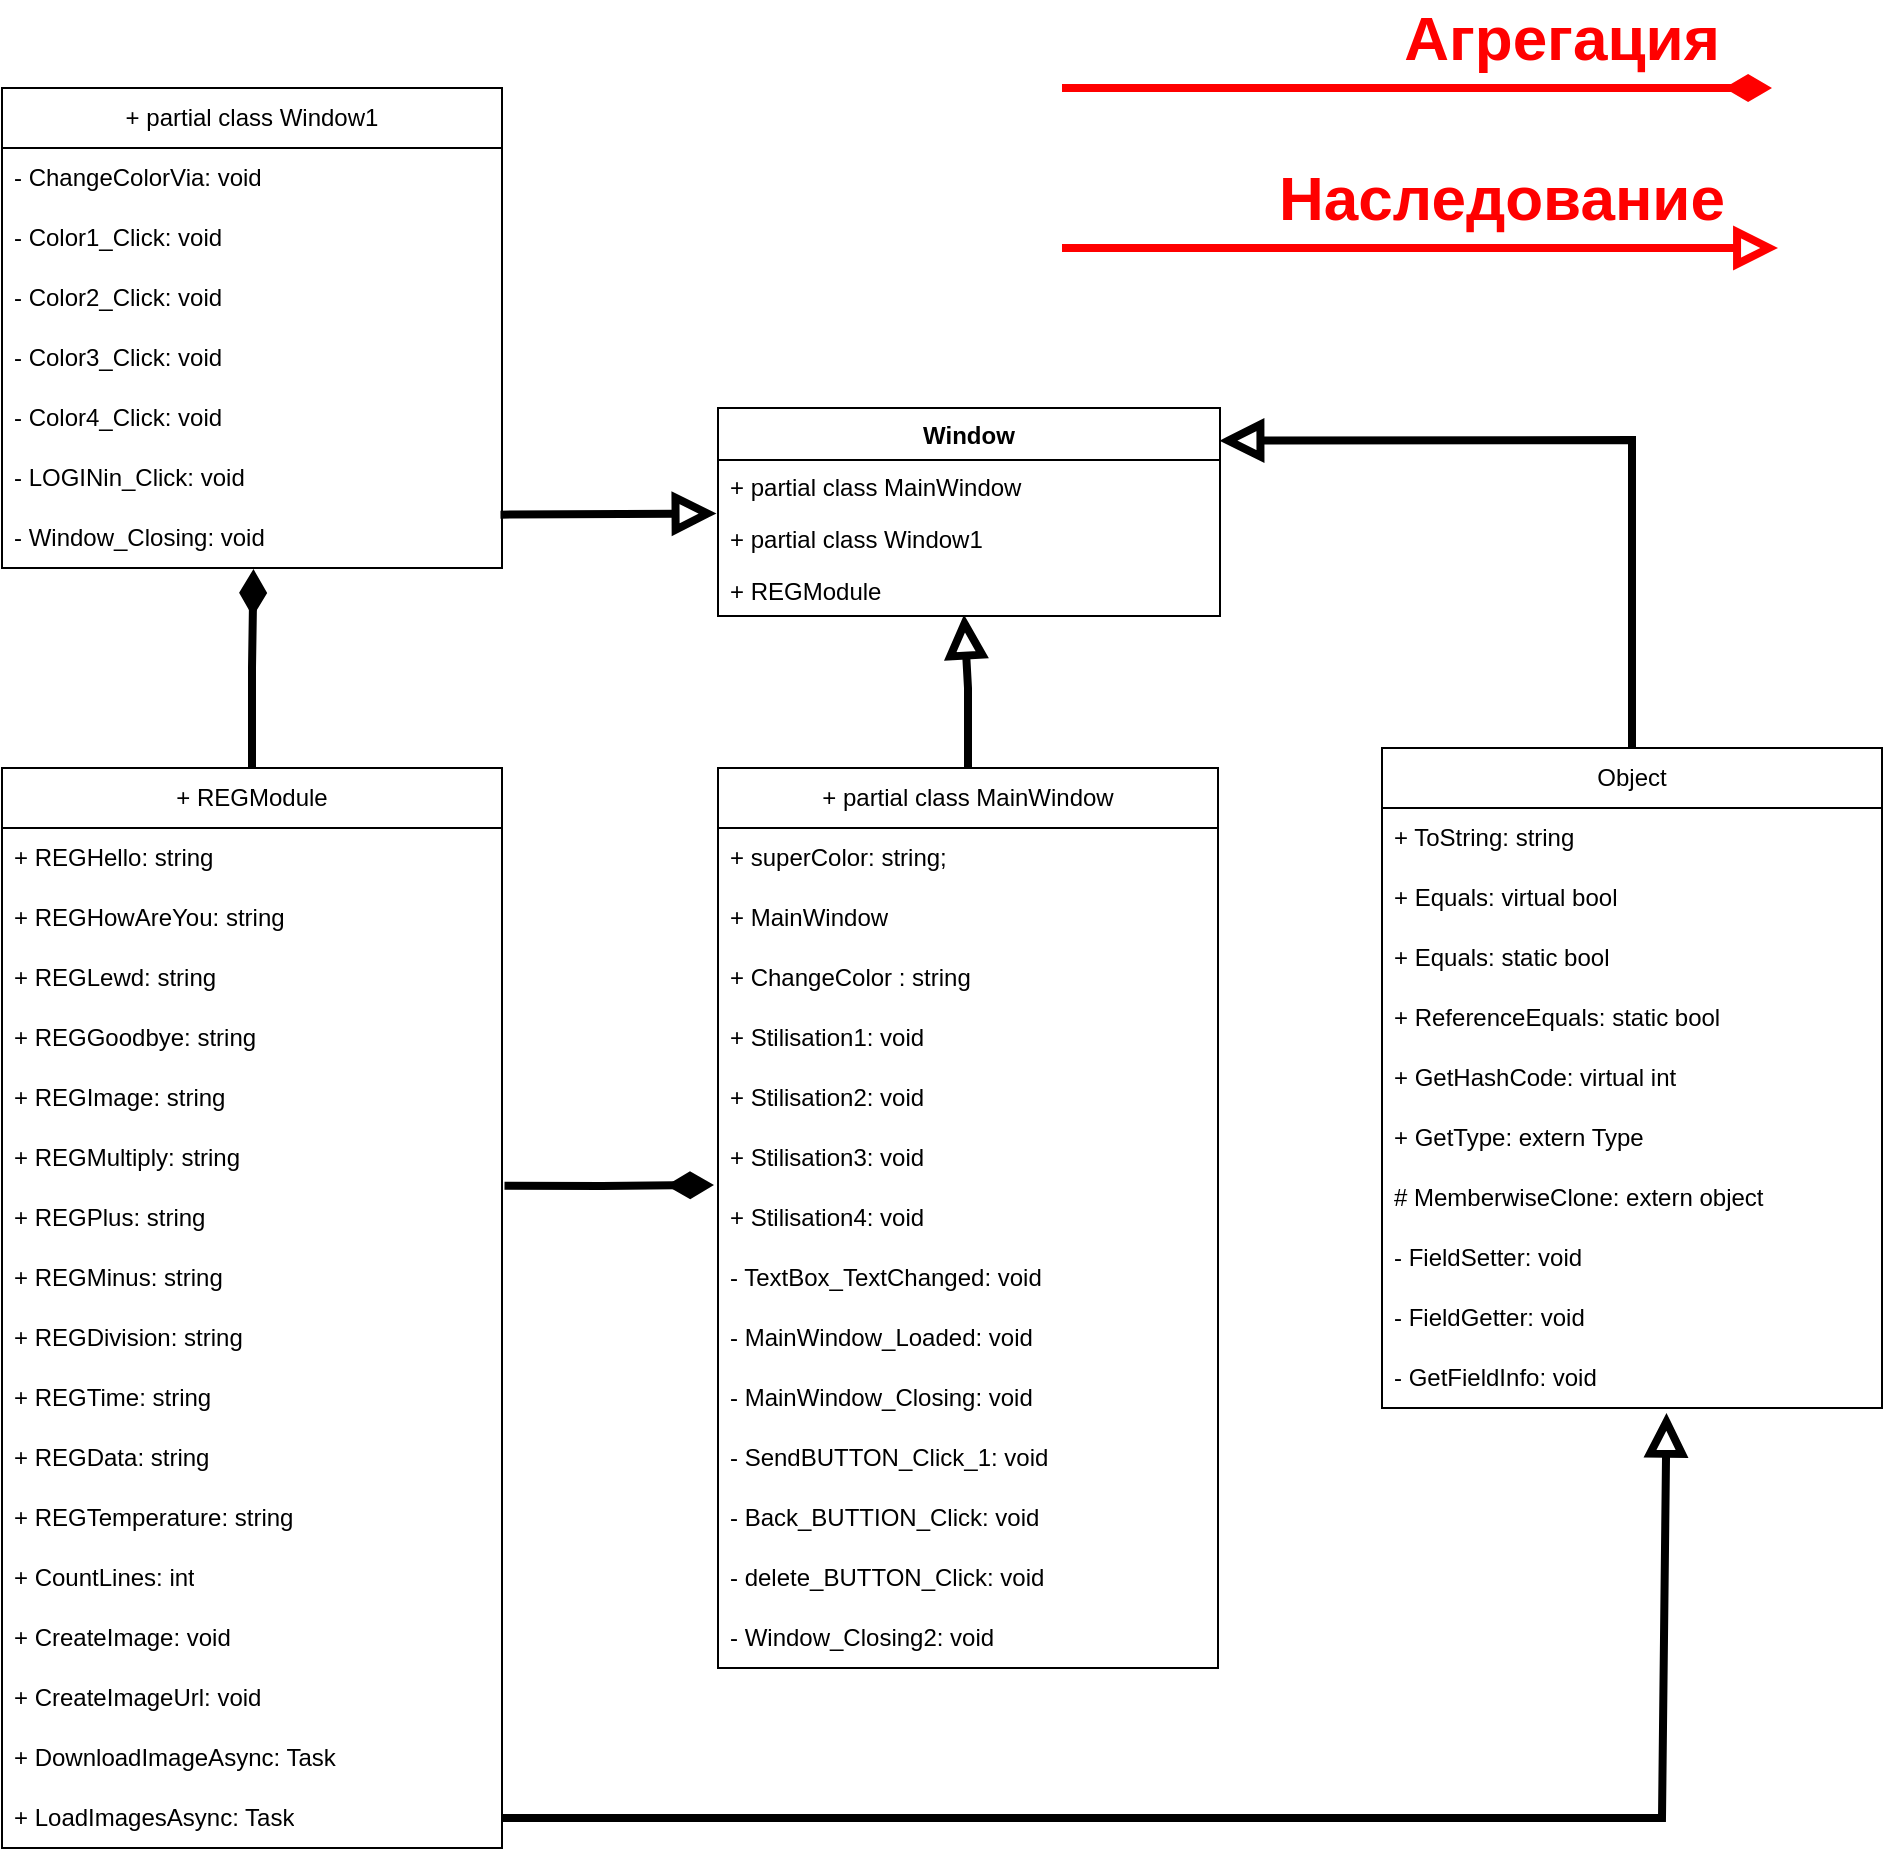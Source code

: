 <mxfile version="24.0.1" type="device">
  <diagram name="Страница — 1" id="qtTj4QE0dgnF-Fl3R3aX">
    <mxGraphModel dx="3122" dy="2361" grid="1" gridSize="10" guides="1" tooltips="1" connect="1" arrows="1" fold="1" page="1" pageScale="1" pageWidth="827" pageHeight="1169" math="0" shadow="0">
      <root>
        <mxCell id="0" />
        <mxCell id="1" parent="0" />
        <mxCell id="UfYAjE74CpJN3u23NlH2-1" value="&lt;span style=&quot;text-align: left;&quot;&gt;+&amp;nbsp;partial class MainWindow&lt;/span&gt;" style="swimlane;fontStyle=0;childLayout=stackLayout;horizontal=1;startSize=30;horizontalStack=0;resizeParent=1;resizeParentMax=0;resizeLast=0;collapsible=1;marginBottom=0;whiteSpace=wrap;html=1;" vertex="1" parent="1">
          <mxGeometry x="288" y="150" width="250" height="450" as="geometry" />
        </mxCell>
        <mxCell id="UfYAjE74CpJN3u23NlH2-2" value="+ superColor: string;" style="text;strokeColor=none;fillColor=none;align=left;verticalAlign=middle;spacingLeft=4;spacingRight=4;overflow=hidden;points=[[0,0.5],[1,0.5]];portConstraint=eastwest;rotatable=0;whiteSpace=wrap;html=1;" vertex="1" parent="UfYAjE74CpJN3u23NlH2-1">
          <mxGeometry y="30" width="250" height="30" as="geometry" />
        </mxCell>
        <mxCell id="UfYAjE74CpJN3u23NlH2-3" value="+ MainWindow" style="text;strokeColor=none;fillColor=none;align=left;verticalAlign=middle;spacingLeft=4;spacingRight=4;overflow=hidden;points=[[0,0.5],[1,0.5]];portConstraint=eastwest;rotatable=0;whiteSpace=wrap;html=1;" vertex="1" parent="UfYAjE74CpJN3u23NlH2-1">
          <mxGeometry y="60" width="250" height="30" as="geometry" />
        </mxCell>
        <mxCell id="UfYAjE74CpJN3u23NlH2-4" value="+ ChangeColor : string" style="text;strokeColor=none;fillColor=none;align=left;verticalAlign=middle;spacingLeft=4;spacingRight=4;overflow=hidden;points=[[0,0.5],[1,0.5]];portConstraint=eastwest;rotatable=0;whiteSpace=wrap;html=1;" vertex="1" parent="UfYAjE74CpJN3u23NlH2-1">
          <mxGeometry y="90" width="250" height="30" as="geometry" />
        </mxCell>
        <mxCell id="UfYAjE74CpJN3u23NlH2-5" value="+ Stilisation1: void" style="text;strokeColor=none;fillColor=none;align=left;verticalAlign=middle;spacingLeft=4;spacingRight=4;overflow=hidden;points=[[0,0.5],[1,0.5]];portConstraint=eastwest;rotatable=0;whiteSpace=wrap;html=1;" vertex="1" parent="UfYAjE74CpJN3u23NlH2-1">
          <mxGeometry y="120" width="250" height="30" as="geometry" />
        </mxCell>
        <mxCell id="UfYAjE74CpJN3u23NlH2-6" value="+ Stilisation2: void" style="text;strokeColor=none;fillColor=none;align=left;verticalAlign=middle;spacingLeft=4;spacingRight=4;overflow=hidden;points=[[0,0.5],[1,0.5]];portConstraint=eastwest;rotatable=0;whiteSpace=wrap;html=1;" vertex="1" parent="UfYAjE74CpJN3u23NlH2-1">
          <mxGeometry y="150" width="250" height="30" as="geometry" />
        </mxCell>
        <mxCell id="UfYAjE74CpJN3u23NlH2-7" value="+ Stilisation3: void" style="text;strokeColor=none;fillColor=none;align=left;verticalAlign=middle;spacingLeft=4;spacingRight=4;overflow=hidden;points=[[0,0.5],[1,0.5]];portConstraint=eastwest;rotatable=0;whiteSpace=wrap;html=1;" vertex="1" parent="UfYAjE74CpJN3u23NlH2-1">
          <mxGeometry y="180" width="250" height="30" as="geometry" />
        </mxCell>
        <mxCell id="UfYAjE74CpJN3u23NlH2-8" value="+ Stilisation4: void" style="text;strokeColor=none;fillColor=none;align=left;verticalAlign=middle;spacingLeft=4;spacingRight=4;overflow=hidden;points=[[0,0.5],[1,0.5]];portConstraint=eastwest;rotatable=0;whiteSpace=wrap;html=1;" vertex="1" parent="UfYAjE74CpJN3u23NlH2-1">
          <mxGeometry y="210" width="250" height="30" as="geometry" />
        </mxCell>
        <mxCell id="UfYAjE74CpJN3u23NlH2-9" value="- TextBox_TextChanged: void" style="text;strokeColor=none;fillColor=none;align=left;verticalAlign=middle;spacingLeft=4;spacingRight=4;overflow=hidden;points=[[0,0.5],[1,0.5]];portConstraint=eastwest;rotatable=0;whiteSpace=wrap;html=1;" vertex="1" parent="UfYAjE74CpJN3u23NlH2-1">
          <mxGeometry y="240" width="250" height="30" as="geometry" />
        </mxCell>
        <mxCell id="UfYAjE74CpJN3u23NlH2-10" value="- MainWindow_Loaded: void" style="text;strokeColor=none;fillColor=none;align=left;verticalAlign=middle;spacingLeft=4;spacingRight=4;overflow=hidden;points=[[0,0.5],[1,0.5]];portConstraint=eastwest;rotatable=0;whiteSpace=wrap;html=1;" vertex="1" parent="UfYAjE74CpJN3u23NlH2-1">
          <mxGeometry y="270" width="250" height="30" as="geometry" />
        </mxCell>
        <mxCell id="UfYAjE74CpJN3u23NlH2-11" value="- MainWindow_Closing: void" style="text;strokeColor=none;fillColor=none;align=left;verticalAlign=middle;spacingLeft=4;spacingRight=4;overflow=hidden;points=[[0,0.5],[1,0.5]];portConstraint=eastwest;rotatable=0;whiteSpace=wrap;html=1;" vertex="1" parent="UfYAjE74CpJN3u23NlH2-1">
          <mxGeometry y="300" width="250" height="30" as="geometry" />
        </mxCell>
        <mxCell id="UfYAjE74CpJN3u23NlH2-12" value="- SendBUTTON_Click_1: void" style="text;strokeColor=none;fillColor=none;align=left;verticalAlign=middle;spacingLeft=4;spacingRight=4;overflow=hidden;points=[[0,0.5],[1,0.5]];portConstraint=eastwest;rotatable=0;whiteSpace=wrap;html=1;" vertex="1" parent="UfYAjE74CpJN3u23NlH2-1">
          <mxGeometry y="330" width="250" height="30" as="geometry" />
        </mxCell>
        <mxCell id="UfYAjE74CpJN3u23NlH2-13" value="- Back_BUTTION_Click: void" style="text;strokeColor=none;fillColor=none;align=left;verticalAlign=middle;spacingLeft=4;spacingRight=4;overflow=hidden;points=[[0,0.5],[1,0.5]];portConstraint=eastwest;rotatable=0;whiteSpace=wrap;html=1;" vertex="1" parent="UfYAjE74CpJN3u23NlH2-1">
          <mxGeometry y="360" width="250" height="30" as="geometry" />
        </mxCell>
        <mxCell id="UfYAjE74CpJN3u23NlH2-14" value="- delete_BUTTON_Click: void" style="text;strokeColor=none;fillColor=none;align=left;verticalAlign=middle;spacingLeft=4;spacingRight=4;overflow=hidden;points=[[0,0.5],[1,0.5]];portConstraint=eastwest;rotatable=0;whiteSpace=wrap;html=1;" vertex="1" parent="UfYAjE74CpJN3u23NlH2-1">
          <mxGeometry y="390" width="250" height="30" as="geometry" />
        </mxCell>
        <mxCell id="UfYAjE74CpJN3u23NlH2-15" value="- Window_Closing2: void" style="text;strokeColor=none;fillColor=none;align=left;verticalAlign=middle;spacingLeft=4;spacingRight=4;overflow=hidden;points=[[0,0.5],[1,0.5]];portConstraint=eastwest;rotatable=0;whiteSpace=wrap;html=1;" vertex="1" parent="UfYAjE74CpJN3u23NlH2-1">
          <mxGeometry y="420" width="250" height="30" as="geometry" />
        </mxCell>
        <mxCell id="UfYAjE74CpJN3u23NlH2-17" value="&lt;span style=&quot;text-align: left;&quot;&gt;+&amp;nbsp;partial class Window1&lt;/span&gt;" style="swimlane;fontStyle=0;childLayout=stackLayout;horizontal=1;startSize=30;horizontalStack=0;resizeParent=1;resizeParentMax=0;resizeLast=0;collapsible=1;marginBottom=0;whiteSpace=wrap;html=1;" vertex="1" parent="1">
          <mxGeometry x="-70" y="-190" width="250" height="240" as="geometry" />
        </mxCell>
        <mxCell id="UfYAjE74CpJN3u23NlH2-25" value="- ChangeColorVia: void" style="text;strokeColor=none;fillColor=none;align=left;verticalAlign=middle;spacingLeft=4;spacingRight=4;overflow=hidden;points=[[0,0.5],[1,0.5]];portConstraint=eastwest;rotatable=0;whiteSpace=wrap;html=1;" vertex="1" parent="UfYAjE74CpJN3u23NlH2-17">
          <mxGeometry y="30" width="250" height="30" as="geometry" />
        </mxCell>
        <mxCell id="UfYAjE74CpJN3u23NlH2-26" value="- Color1_Click: void" style="text;strokeColor=none;fillColor=none;align=left;verticalAlign=middle;spacingLeft=4;spacingRight=4;overflow=hidden;points=[[0,0.5],[1,0.5]];portConstraint=eastwest;rotatable=0;whiteSpace=wrap;html=1;" vertex="1" parent="UfYAjE74CpJN3u23NlH2-17">
          <mxGeometry y="60" width="250" height="30" as="geometry" />
        </mxCell>
        <mxCell id="UfYAjE74CpJN3u23NlH2-27" value="- Color2_Click: void" style="text;strokeColor=none;fillColor=none;align=left;verticalAlign=middle;spacingLeft=4;spacingRight=4;overflow=hidden;points=[[0,0.5],[1,0.5]];portConstraint=eastwest;rotatable=0;whiteSpace=wrap;html=1;" vertex="1" parent="UfYAjE74CpJN3u23NlH2-17">
          <mxGeometry y="90" width="250" height="30" as="geometry" />
        </mxCell>
        <mxCell id="UfYAjE74CpJN3u23NlH2-28" value="- Color3_Click: void" style="text;strokeColor=none;fillColor=none;align=left;verticalAlign=middle;spacingLeft=4;spacingRight=4;overflow=hidden;points=[[0,0.5],[1,0.5]];portConstraint=eastwest;rotatable=0;whiteSpace=wrap;html=1;" vertex="1" parent="UfYAjE74CpJN3u23NlH2-17">
          <mxGeometry y="120" width="250" height="30" as="geometry" />
        </mxCell>
        <mxCell id="UfYAjE74CpJN3u23NlH2-29" value="- Color4_Click: void" style="text;strokeColor=none;fillColor=none;align=left;verticalAlign=middle;spacingLeft=4;spacingRight=4;overflow=hidden;points=[[0,0.5],[1,0.5]];portConstraint=eastwest;rotatable=0;whiteSpace=wrap;html=1;" vertex="1" parent="UfYAjE74CpJN3u23NlH2-17">
          <mxGeometry y="150" width="250" height="30" as="geometry" />
        </mxCell>
        <mxCell id="UfYAjE74CpJN3u23NlH2-30" value="- LOGINin_Click: void" style="text;strokeColor=none;fillColor=none;align=left;verticalAlign=middle;spacingLeft=4;spacingRight=4;overflow=hidden;points=[[0,0.5],[1,0.5]];portConstraint=eastwest;rotatable=0;whiteSpace=wrap;html=1;" vertex="1" parent="UfYAjE74CpJN3u23NlH2-17">
          <mxGeometry y="180" width="250" height="30" as="geometry" />
        </mxCell>
        <mxCell id="UfYAjE74CpJN3u23NlH2-31" value="- Window_Closing: void" style="text;strokeColor=none;fillColor=none;align=left;verticalAlign=middle;spacingLeft=4;spacingRight=4;overflow=hidden;points=[[0,0.5],[1,0.5]];portConstraint=eastwest;rotatable=0;whiteSpace=wrap;html=1;" vertex="1" parent="UfYAjE74CpJN3u23NlH2-17">
          <mxGeometry y="210" width="250" height="30" as="geometry" />
        </mxCell>
        <mxCell id="UfYAjE74CpJN3u23NlH2-32" value="+ REGModule" style="swimlane;fontStyle=0;childLayout=stackLayout;horizontal=1;startSize=30;horizontalStack=0;resizeParent=1;resizeParentMax=0;resizeLast=0;collapsible=1;marginBottom=0;whiteSpace=wrap;html=1;" vertex="1" parent="1">
          <mxGeometry x="-70" y="150" width="250" height="540" as="geometry" />
        </mxCell>
        <mxCell id="UfYAjE74CpJN3u23NlH2-33" value="+ REGHello: string" style="text;strokeColor=none;fillColor=none;align=left;verticalAlign=middle;spacingLeft=4;spacingRight=4;overflow=hidden;points=[[0,0.5],[1,0.5]];portConstraint=eastwest;rotatable=0;whiteSpace=wrap;html=1;" vertex="1" parent="UfYAjE74CpJN3u23NlH2-32">
          <mxGeometry y="30" width="250" height="30" as="geometry" />
        </mxCell>
        <mxCell id="UfYAjE74CpJN3u23NlH2-40" value="+ REGHowAreYou: string" style="text;strokeColor=none;fillColor=none;align=left;verticalAlign=middle;spacingLeft=4;spacingRight=4;overflow=hidden;points=[[0,0.5],[1,0.5]];portConstraint=eastwest;rotatable=0;whiteSpace=wrap;html=1;" vertex="1" parent="UfYAjE74CpJN3u23NlH2-32">
          <mxGeometry y="60" width="250" height="30" as="geometry" />
        </mxCell>
        <mxCell id="UfYAjE74CpJN3u23NlH2-41" value="+ REGLewd: string" style="text;strokeColor=none;fillColor=none;align=left;verticalAlign=middle;spacingLeft=4;spacingRight=4;overflow=hidden;points=[[0,0.5],[1,0.5]];portConstraint=eastwest;rotatable=0;whiteSpace=wrap;html=1;" vertex="1" parent="UfYAjE74CpJN3u23NlH2-32">
          <mxGeometry y="90" width="250" height="30" as="geometry" />
        </mxCell>
        <mxCell id="UfYAjE74CpJN3u23NlH2-42" value="+ REGGoodbye: string" style="text;strokeColor=none;fillColor=none;align=left;verticalAlign=middle;spacingLeft=4;spacingRight=4;overflow=hidden;points=[[0,0.5],[1,0.5]];portConstraint=eastwest;rotatable=0;whiteSpace=wrap;html=1;" vertex="1" parent="UfYAjE74CpJN3u23NlH2-32">
          <mxGeometry y="120" width="250" height="30" as="geometry" />
        </mxCell>
        <mxCell id="UfYAjE74CpJN3u23NlH2-43" value="+ REGImage: string" style="text;strokeColor=none;fillColor=none;align=left;verticalAlign=middle;spacingLeft=4;spacingRight=4;overflow=hidden;points=[[0,0.5],[1,0.5]];portConstraint=eastwest;rotatable=0;whiteSpace=wrap;html=1;" vertex="1" parent="UfYAjE74CpJN3u23NlH2-32">
          <mxGeometry y="150" width="250" height="30" as="geometry" />
        </mxCell>
        <mxCell id="UfYAjE74CpJN3u23NlH2-44" value="+ REGMultiply: string" style="text;strokeColor=none;fillColor=none;align=left;verticalAlign=middle;spacingLeft=4;spacingRight=4;overflow=hidden;points=[[0,0.5],[1,0.5]];portConstraint=eastwest;rotatable=0;whiteSpace=wrap;html=1;" vertex="1" parent="UfYAjE74CpJN3u23NlH2-32">
          <mxGeometry y="180" width="250" height="30" as="geometry" />
        </mxCell>
        <mxCell id="UfYAjE74CpJN3u23NlH2-45" value="+ REGPlus: string" style="text;strokeColor=none;fillColor=none;align=left;verticalAlign=middle;spacingLeft=4;spacingRight=4;overflow=hidden;points=[[0,0.5],[1,0.5]];portConstraint=eastwest;rotatable=0;whiteSpace=wrap;html=1;" vertex="1" parent="UfYAjE74CpJN3u23NlH2-32">
          <mxGeometry y="210" width="250" height="30" as="geometry" />
        </mxCell>
        <mxCell id="UfYAjE74CpJN3u23NlH2-46" value="+ REGMinus: string" style="text;strokeColor=none;fillColor=none;align=left;verticalAlign=middle;spacingLeft=4;spacingRight=4;overflow=hidden;points=[[0,0.5],[1,0.5]];portConstraint=eastwest;rotatable=0;whiteSpace=wrap;html=1;" vertex="1" parent="UfYAjE74CpJN3u23NlH2-32">
          <mxGeometry y="240" width="250" height="30" as="geometry" />
        </mxCell>
        <mxCell id="UfYAjE74CpJN3u23NlH2-47" value="+ REGDivision: string" style="text;strokeColor=none;fillColor=none;align=left;verticalAlign=middle;spacingLeft=4;spacingRight=4;overflow=hidden;points=[[0,0.5],[1,0.5]];portConstraint=eastwest;rotatable=0;whiteSpace=wrap;html=1;" vertex="1" parent="UfYAjE74CpJN3u23NlH2-32">
          <mxGeometry y="270" width="250" height="30" as="geometry" />
        </mxCell>
        <mxCell id="UfYAjE74CpJN3u23NlH2-48" value="+ REGTime: string" style="text;strokeColor=none;fillColor=none;align=left;verticalAlign=middle;spacingLeft=4;spacingRight=4;overflow=hidden;points=[[0,0.5],[1,0.5]];portConstraint=eastwest;rotatable=0;whiteSpace=wrap;html=1;" vertex="1" parent="UfYAjE74CpJN3u23NlH2-32">
          <mxGeometry y="300" width="250" height="30" as="geometry" />
        </mxCell>
        <mxCell id="UfYAjE74CpJN3u23NlH2-49" value="+ REGData: string" style="text;strokeColor=none;fillColor=none;align=left;verticalAlign=middle;spacingLeft=4;spacingRight=4;overflow=hidden;points=[[0,0.5],[1,0.5]];portConstraint=eastwest;rotatable=0;whiteSpace=wrap;html=1;" vertex="1" parent="UfYAjE74CpJN3u23NlH2-32">
          <mxGeometry y="330" width="250" height="30" as="geometry" />
        </mxCell>
        <mxCell id="UfYAjE74CpJN3u23NlH2-50" value="+ REGTemperature: string" style="text;strokeColor=none;fillColor=none;align=left;verticalAlign=middle;spacingLeft=4;spacingRight=4;overflow=hidden;points=[[0,0.5],[1,0.5]];portConstraint=eastwest;rotatable=0;whiteSpace=wrap;html=1;" vertex="1" parent="UfYAjE74CpJN3u23NlH2-32">
          <mxGeometry y="360" width="250" height="30" as="geometry" />
        </mxCell>
        <mxCell id="UfYAjE74CpJN3u23NlH2-51" value="+ CountLines: int" style="text;strokeColor=none;fillColor=none;align=left;verticalAlign=middle;spacingLeft=4;spacingRight=4;overflow=hidden;points=[[0,0.5],[1,0.5]];portConstraint=eastwest;rotatable=0;whiteSpace=wrap;html=1;" vertex="1" parent="UfYAjE74CpJN3u23NlH2-32">
          <mxGeometry y="390" width="250" height="30" as="geometry" />
        </mxCell>
        <mxCell id="UfYAjE74CpJN3u23NlH2-52" value="+ CreateImage: void" style="text;strokeColor=none;fillColor=none;align=left;verticalAlign=middle;spacingLeft=4;spacingRight=4;overflow=hidden;points=[[0,0.5],[1,0.5]];portConstraint=eastwest;rotatable=0;whiteSpace=wrap;html=1;" vertex="1" parent="UfYAjE74CpJN3u23NlH2-32">
          <mxGeometry y="420" width="250" height="30" as="geometry" />
        </mxCell>
        <mxCell id="UfYAjE74CpJN3u23NlH2-55" value="+ CreateImageUrl: void" style="text;strokeColor=none;fillColor=none;align=left;verticalAlign=middle;spacingLeft=4;spacingRight=4;overflow=hidden;points=[[0,0.5],[1,0.5]];portConstraint=eastwest;rotatable=0;whiteSpace=wrap;html=1;" vertex="1" parent="UfYAjE74CpJN3u23NlH2-32">
          <mxGeometry y="450" width="250" height="30" as="geometry" />
        </mxCell>
        <mxCell id="UfYAjE74CpJN3u23NlH2-53" value="+ DownloadImageAsync: Task" style="text;strokeColor=none;fillColor=none;align=left;verticalAlign=middle;spacingLeft=4;spacingRight=4;overflow=hidden;points=[[0,0.5],[1,0.5]];portConstraint=eastwest;rotatable=0;whiteSpace=wrap;html=1;" vertex="1" parent="UfYAjE74CpJN3u23NlH2-32">
          <mxGeometry y="480" width="250" height="30" as="geometry" />
        </mxCell>
        <mxCell id="UfYAjE74CpJN3u23NlH2-54" value="+ LoadImagesAsync: Task" style="text;strokeColor=none;fillColor=none;align=left;verticalAlign=middle;spacingLeft=4;spacingRight=4;overflow=hidden;points=[[0,0.5],[1,0.5]];portConstraint=eastwest;rotatable=0;whiteSpace=wrap;html=1;" vertex="1" parent="UfYAjE74CpJN3u23NlH2-32">
          <mxGeometry y="510" width="250" height="30" as="geometry" />
        </mxCell>
        <mxCell id="UfYAjE74CpJN3u23NlH2-56" value="Object" style="swimlane;fontStyle=0;childLayout=stackLayout;horizontal=1;startSize=30;horizontalStack=0;resizeParent=1;resizeParentMax=0;resizeLast=0;collapsible=1;marginBottom=0;whiteSpace=wrap;html=1;" vertex="1" parent="1">
          <mxGeometry x="620" y="140" width="250" height="330" as="geometry" />
        </mxCell>
        <mxCell id="UfYAjE74CpJN3u23NlH2-57" value="+ ToString: string" style="text;strokeColor=none;fillColor=none;align=left;verticalAlign=middle;spacingLeft=4;spacingRight=4;overflow=hidden;points=[[0,0.5],[1,0.5]];portConstraint=eastwest;rotatable=0;whiteSpace=wrap;html=1;" vertex="1" parent="UfYAjE74CpJN3u23NlH2-56">
          <mxGeometry y="30" width="250" height="30" as="geometry" />
        </mxCell>
        <mxCell id="UfYAjE74CpJN3u23NlH2-58" value="+ Equals: virtual bool" style="text;strokeColor=none;fillColor=none;align=left;verticalAlign=middle;spacingLeft=4;spacingRight=4;overflow=hidden;points=[[0,0.5],[1,0.5]];portConstraint=eastwest;rotatable=0;whiteSpace=wrap;html=1;" vertex="1" parent="UfYAjE74CpJN3u23NlH2-56">
          <mxGeometry y="60" width="250" height="30" as="geometry" />
        </mxCell>
        <mxCell id="UfYAjE74CpJN3u23NlH2-59" value="+ Equals: static bool" style="text;strokeColor=none;fillColor=none;align=left;verticalAlign=middle;spacingLeft=4;spacingRight=4;overflow=hidden;points=[[0,0.5],[1,0.5]];portConstraint=eastwest;rotatable=0;whiteSpace=wrap;html=1;" vertex="1" parent="UfYAjE74CpJN3u23NlH2-56">
          <mxGeometry y="90" width="250" height="30" as="geometry" />
        </mxCell>
        <mxCell id="UfYAjE74CpJN3u23NlH2-60" value="+ ReferenceEquals: static bool" style="text;strokeColor=none;fillColor=none;align=left;verticalAlign=middle;spacingLeft=4;spacingRight=4;overflow=hidden;points=[[0,0.5],[1,0.5]];portConstraint=eastwest;rotatable=0;whiteSpace=wrap;html=1;" vertex="1" parent="UfYAjE74CpJN3u23NlH2-56">
          <mxGeometry y="120" width="250" height="30" as="geometry" />
        </mxCell>
        <mxCell id="UfYAjE74CpJN3u23NlH2-61" value="+ GetHashCode: virtual int" style="text;strokeColor=none;fillColor=none;align=left;verticalAlign=middle;spacingLeft=4;spacingRight=4;overflow=hidden;points=[[0,0.5],[1,0.5]];portConstraint=eastwest;rotatable=0;whiteSpace=wrap;html=1;" vertex="1" parent="UfYAjE74CpJN3u23NlH2-56">
          <mxGeometry y="150" width="250" height="30" as="geometry" />
        </mxCell>
        <mxCell id="UfYAjE74CpJN3u23NlH2-62" value="+ GetType: extern Type" style="text;strokeColor=none;fillColor=none;align=left;verticalAlign=middle;spacingLeft=4;spacingRight=4;overflow=hidden;points=[[0,0.5],[1,0.5]];portConstraint=eastwest;rotatable=0;whiteSpace=wrap;html=1;" vertex="1" parent="UfYAjE74CpJN3u23NlH2-56">
          <mxGeometry y="180" width="250" height="30" as="geometry" />
        </mxCell>
        <mxCell id="UfYAjE74CpJN3u23NlH2-63" value="# MemberwiseClone: extern object" style="text;strokeColor=none;fillColor=none;align=left;verticalAlign=middle;spacingLeft=4;spacingRight=4;overflow=hidden;points=[[0,0.5],[1,0.5]];portConstraint=eastwest;rotatable=0;whiteSpace=wrap;html=1;" vertex="1" parent="UfYAjE74CpJN3u23NlH2-56">
          <mxGeometry y="210" width="250" height="30" as="geometry" />
        </mxCell>
        <mxCell id="UfYAjE74CpJN3u23NlH2-64" value="- FieldSetter: void" style="text;strokeColor=none;fillColor=none;align=left;verticalAlign=middle;spacingLeft=4;spacingRight=4;overflow=hidden;points=[[0,0.5],[1,0.5]];portConstraint=eastwest;rotatable=0;whiteSpace=wrap;html=1;" vertex="1" parent="UfYAjE74CpJN3u23NlH2-56">
          <mxGeometry y="240" width="250" height="30" as="geometry" />
        </mxCell>
        <mxCell id="UfYAjE74CpJN3u23NlH2-65" value="- FieldGetter: void" style="text;strokeColor=none;fillColor=none;align=left;verticalAlign=middle;spacingLeft=4;spacingRight=4;overflow=hidden;points=[[0,0.5],[1,0.5]];portConstraint=eastwest;rotatable=0;whiteSpace=wrap;html=1;" vertex="1" parent="UfYAjE74CpJN3u23NlH2-56">
          <mxGeometry y="270" width="250" height="30" as="geometry" />
        </mxCell>
        <mxCell id="UfYAjE74CpJN3u23NlH2-66" value="- GetFieldInfo: void" style="text;strokeColor=none;fillColor=none;align=left;verticalAlign=middle;spacingLeft=4;spacingRight=4;overflow=hidden;points=[[0,0.5],[1,0.5]];portConstraint=eastwest;rotatable=0;whiteSpace=wrap;html=1;" vertex="1" parent="UfYAjE74CpJN3u23NlH2-56">
          <mxGeometry y="300" width="250" height="30" as="geometry" />
        </mxCell>
        <mxCell id="UfYAjE74CpJN3u23NlH2-75" value="Window" style="swimlane;fontStyle=1;align=center;verticalAlign=top;childLayout=stackLayout;horizontal=1;startSize=26;horizontalStack=0;resizeParent=1;resizeParentMax=0;resizeLast=0;collapsible=1;marginBottom=0;whiteSpace=wrap;html=1;" vertex="1" parent="1">
          <mxGeometry x="288" y="-30" width="251" height="104" as="geometry" />
        </mxCell>
        <mxCell id="UfYAjE74CpJN3u23NlH2-76" value="+&amp;nbsp;partial class MainWindow" style="text;strokeColor=none;fillColor=none;align=left;verticalAlign=top;spacingLeft=4;spacingRight=4;overflow=hidden;rotatable=0;points=[[0,0.5],[1,0.5]];portConstraint=eastwest;whiteSpace=wrap;html=1;" vertex="1" parent="UfYAjE74CpJN3u23NlH2-75">
          <mxGeometry y="26" width="251" height="26" as="geometry" />
        </mxCell>
        <mxCell id="UfYAjE74CpJN3u23NlH2-78" value="+&amp;nbsp;partial class Window1" style="text;strokeColor=none;fillColor=none;align=left;verticalAlign=top;spacingLeft=4;spacingRight=4;overflow=hidden;rotatable=0;points=[[0,0.5],[1,0.5]];portConstraint=eastwest;whiteSpace=wrap;html=1;" vertex="1" parent="UfYAjE74CpJN3u23NlH2-75">
          <mxGeometry y="52" width="251" height="26" as="geometry" />
        </mxCell>
        <mxCell id="UfYAjE74CpJN3u23NlH2-77" value="+&amp;nbsp;&lt;span style=&quot;text-align: center;&quot;&gt;REGModule&lt;/span&gt;" style="text;strokeColor=none;fillColor=none;align=left;verticalAlign=top;spacingLeft=4;spacingRight=4;overflow=hidden;rotatable=0;points=[[0,0.5],[1,0.5]];portConstraint=eastwest;whiteSpace=wrap;html=1;" vertex="1" parent="UfYAjE74CpJN3u23NlH2-75">
          <mxGeometry y="78" width="251" height="26" as="geometry" />
        </mxCell>
        <mxCell id="UfYAjE74CpJN3u23NlH2-79" value="" style="endArrow=block;html=1;rounded=0;exitX=0.5;exitY=0;exitDx=0;exitDy=0;entryX=0.999;entryY=0.157;entryDx=0;entryDy=0;entryPerimeter=0;endFill=0;strokeWidth=4;startSize=6;endSize=12;" edge="1" parent="1" source="UfYAjE74CpJN3u23NlH2-56" target="UfYAjE74CpJN3u23NlH2-75">
          <mxGeometry width="50" height="50" relative="1" as="geometry">
            <mxPoint x="440" y="190" as="sourcePoint" />
            <mxPoint x="490" y="140" as="targetPoint" />
            <Array as="points">
              <mxPoint x="745" y="-14" />
            </Array>
          </mxGeometry>
        </mxCell>
        <mxCell id="UfYAjE74CpJN3u23NlH2-83" value="" style="endArrow=block;html=1;rounded=0;exitX=1;exitY=0.5;exitDx=0;exitDy=0;entryX=0.569;entryY=1.082;entryDx=0;entryDy=0;entryPerimeter=0;endFill=0;strokeWidth=4;startSize=6;endSize=12;" edge="1" parent="1" source="UfYAjE74CpJN3u23NlH2-54" target="UfYAjE74CpJN3u23NlH2-66">
          <mxGeometry width="50" height="50" relative="1" as="geometry">
            <mxPoint x="755" y="150" as="sourcePoint" />
            <mxPoint x="549" y="-4" as="targetPoint" />
            <Array as="points">
              <mxPoint x="760" y="675" />
            </Array>
          </mxGeometry>
        </mxCell>
        <mxCell id="UfYAjE74CpJN3u23NlH2-84" value="" style="endArrow=diamondThin;html=1;rounded=0;exitX=1.005;exitY=0.961;exitDx=0;exitDy=0;entryX=-0.008;entryY=-0.05;entryDx=0;entryDy=0;entryPerimeter=0;endFill=1;strokeWidth=4;startSize=6;endSize=12;exitPerimeter=0;" edge="1" parent="1" source="UfYAjE74CpJN3u23NlH2-44" target="UfYAjE74CpJN3u23NlH2-8">
          <mxGeometry width="50" height="50" relative="1" as="geometry">
            <mxPoint x="755" y="150" as="sourcePoint" />
            <mxPoint x="549" y="-4" as="targetPoint" />
            <Array as="points">
              <mxPoint x="230" y="359" />
            </Array>
          </mxGeometry>
        </mxCell>
        <mxCell id="UfYAjE74CpJN3u23NlH2-85" value="" style="endArrow=diamondThin;html=1;rounded=0;exitX=0.5;exitY=0;exitDx=0;exitDy=0;entryX=0.503;entryY=1.017;entryDx=0;entryDy=0;entryPerimeter=0;endFill=1;strokeWidth=4;startSize=6;endSize=12;" edge="1" parent="1" source="UfYAjE74CpJN3u23NlH2-32" target="UfYAjE74CpJN3u23NlH2-31">
          <mxGeometry width="50" height="50" relative="1" as="geometry">
            <mxPoint x="50" y="130" as="sourcePoint" />
            <mxPoint x="155" y="130" as="targetPoint" />
            <Array as="points">
              <mxPoint x="55" y="100" />
            </Array>
          </mxGeometry>
        </mxCell>
        <mxCell id="UfYAjE74CpJN3u23NlH2-86" value="" style="endArrow=block;html=1;rounded=0;exitX=0.5;exitY=0;exitDx=0;exitDy=0;entryX=0.49;entryY=0.974;entryDx=0;entryDy=0;entryPerimeter=0;endFill=0;strokeWidth=4;startSize=6;endSize=12;" edge="1" parent="1" source="UfYAjE74CpJN3u23NlH2-1" target="UfYAjE74CpJN3u23NlH2-77">
          <mxGeometry width="50" height="50" relative="1" as="geometry">
            <mxPoint x="755" y="150" as="sourcePoint" />
            <mxPoint x="549" y="-4" as="targetPoint" />
            <Array as="points">
              <mxPoint x="413" y="110" />
            </Array>
          </mxGeometry>
        </mxCell>
        <mxCell id="UfYAjE74CpJN3u23NlH2-87" value="" style="endArrow=block;html=1;rounded=0;exitX=0.997;exitY=0.111;exitDx=0;exitDy=0;endFill=0;strokeWidth=4;startSize=6;endSize=12;exitPerimeter=0;entryX=-0.003;entryY=0.029;entryDx=0;entryDy=0;entryPerimeter=0;" edge="1" parent="1" source="UfYAjE74CpJN3u23NlH2-31" target="UfYAjE74CpJN3u23NlH2-78">
          <mxGeometry width="50" height="50" relative="1" as="geometry">
            <mxPoint x="423" y="160" as="sourcePoint" />
            <mxPoint x="421" y="83" as="targetPoint" />
            <Array as="points">
              <mxPoint x="240" y="23" />
            </Array>
          </mxGeometry>
        </mxCell>
        <mxCell id="UfYAjE74CpJN3u23NlH2-88" value="" style="endArrow=block;html=1;rounded=0;endFill=0;strokeWidth=4;startSize=6;endSize=12;entryX=-0.003;entryY=0.029;entryDx=0;entryDy=0;entryPerimeter=0;strokeColor=#FF0000;" edge="1" parent="1">
          <mxGeometry width="50" height="50" relative="1" as="geometry">
            <mxPoint x="460" y="-110" as="sourcePoint" />
            <mxPoint x="818" y="-110" as="targetPoint" />
            <Array as="points">
              <mxPoint x="771" y="-110" />
            </Array>
          </mxGeometry>
        </mxCell>
        <mxCell id="UfYAjE74CpJN3u23NlH2-89" value="" style="endArrow=diamondThin;html=1;rounded=0;entryX=-0.008;entryY=-0.05;entryDx=0;entryDy=0;entryPerimeter=0;endFill=1;strokeWidth=4;startSize=6;endSize=12;strokeColor=#FF0000;" edge="1" parent="1">
          <mxGeometry width="50" height="50" relative="1" as="geometry">
            <mxPoint x="460" y="-190" as="sourcePoint" />
            <mxPoint x="815" y="-190" as="targetPoint" />
            <Array as="points">
              <mxPoint x="759" y="-190" />
            </Array>
          </mxGeometry>
        </mxCell>
        <mxCell id="UfYAjE74CpJN3u23NlH2-91" value="Агрегация" style="text;html=1;align=center;verticalAlign=middle;whiteSpace=wrap;rounded=0;fontStyle=1;fontSize=31;fontColor=#FF0000;" vertex="1" parent="1">
          <mxGeometry x="680" y="-230" width="60" height="30" as="geometry" />
        </mxCell>
        <mxCell id="UfYAjE74CpJN3u23NlH2-92" value="Наследование" style="text;html=1;align=center;verticalAlign=middle;whiteSpace=wrap;rounded=0;fontStyle=1;fontSize=31;fontColor=#FF0000;" vertex="1" parent="1">
          <mxGeometry x="650" y="-150" width="60" height="30" as="geometry" />
        </mxCell>
      </root>
    </mxGraphModel>
  </diagram>
</mxfile>
